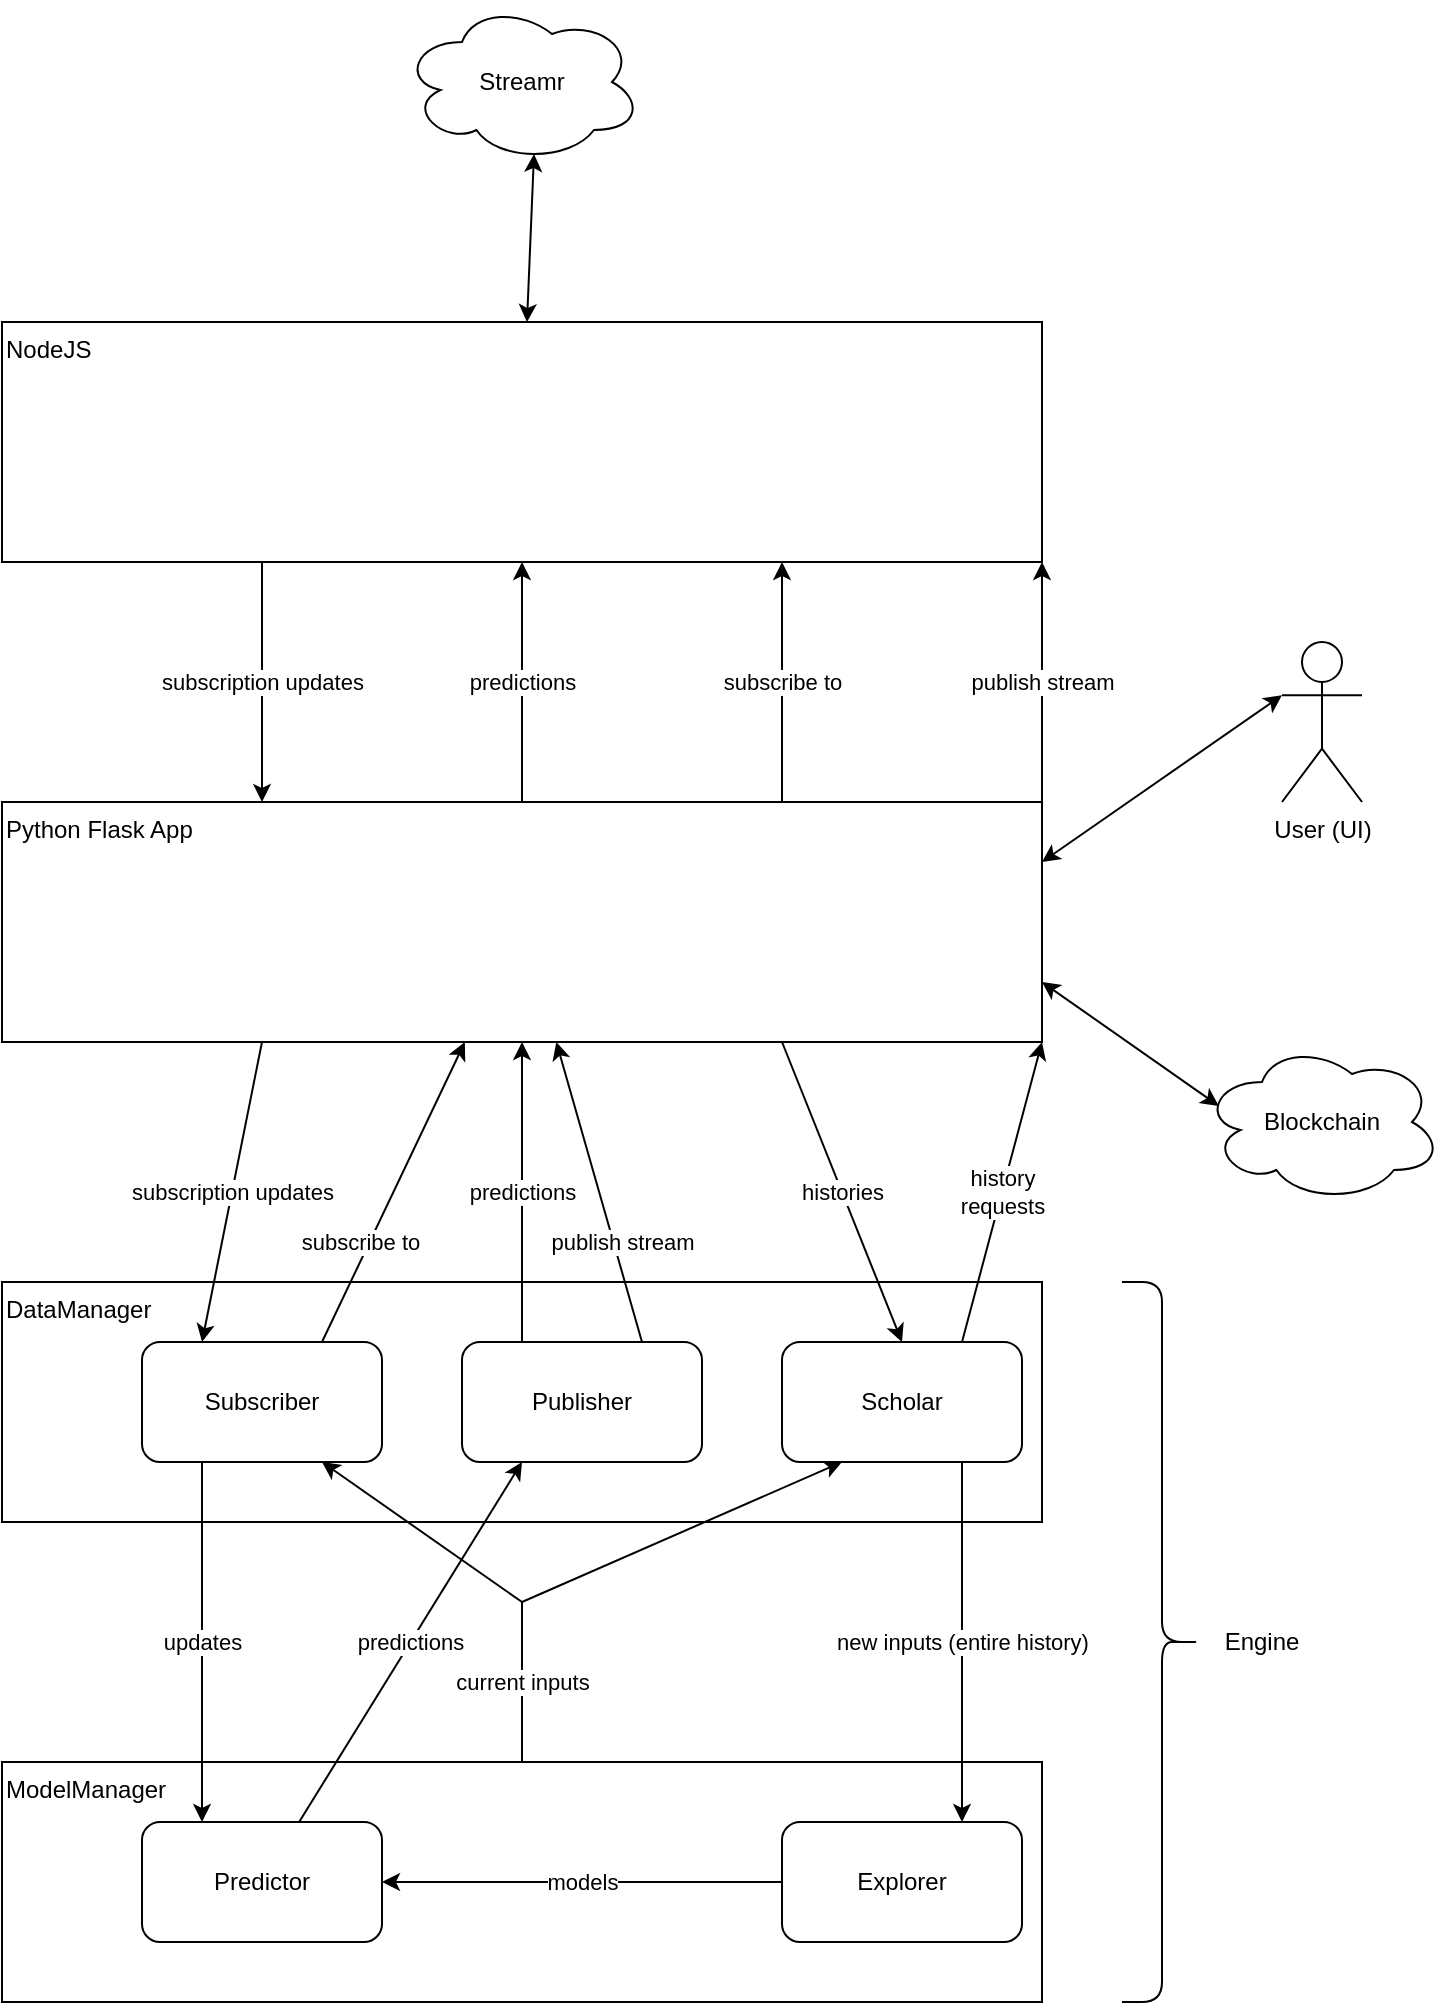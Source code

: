 <mxfile>
    <diagram id="AnMDn8guutcr-QvqUZM-" name="Page-1">
        <mxGraphModel dx="1344" dy="1572" grid="1" gridSize="10" guides="1" tooltips="1" connect="1" arrows="1" fold="1" page="1" pageScale="1" pageWidth="850" pageHeight="1100" math="0" shadow="0">
            <root>
                <mxCell id="0"/>
                <mxCell id="1" parent="0"/>
                <mxCell id="18" value="DataManager" style="rounded=0;whiteSpace=wrap;html=1;align=left;verticalAlign=top;" vertex="1" parent="1">
                    <mxGeometry x="80" y="240" width="520" height="120" as="geometry"/>
                </mxCell>
                <mxCell id="20" value="current inputs" style="edgeStyle=none;html=1;exitX=0.5;exitY=0;exitDx=0;exitDy=0;endArrow=none;endFill=0;" edge="1" parent="1" source="17">
                    <mxGeometry relative="1" as="geometry">
                        <mxPoint x="340" y="400" as="targetPoint"/>
                    </mxGeometry>
                </mxCell>
                <mxCell id="17" value="ModelManager" style="rounded=0;whiteSpace=wrap;html=1;align=left;verticalAlign=top;" vertex="1" parent="1">
                    <mxGeometry x="80" y="480" width="520" height="120" as="geometry"/>
                </mxCell>
                <mxCell id="55" value="subscribe to" style="edgeStyle=none;html=1;exitX=0.75;exitY=0;exitDx=0;exitDy=0;startArrow=none;startFill=0;endArrow=classic;endFill=1;" edge="1" parent="1" source="2" target="29">
                    <mxGeometry x="-0.353" y="3" relative="1" as="geometry">
                        <mxPoint x="-1" as="offset"/>
                    </mxGeometry>
                </mxCell>
                <mxCell id="2" value="Subscriber" style="rounded=1;whiteSpace=wrap;html=1;" vertex="1" parent="1">
                    <mxGeometry x="150" y="270" width="120" height="60" as="geometry"/>
                </mxCell>
                <mxCell id="33" value="predictions" style="edgeStyle=none;html=1;endArrow=classic;endFill=1;startArrow=none;startFill=0;entryX=0.5;entryY=1;entryDx=0;entryDy=0;exitX=0.25;exitY=0;exitDx=0;exitDy=0;" edge="1" parent="1" source="3" target="29">
                    <mxGeometry relative="1" as="geometry"/>
                </mxCell>
                <mxCell id="54" value="publish stream" style="edgeStyle=none;html=1;startArrow=none;startFill=0;endArrow=classic;endFill=1;exitX=0.75;exitY=0;exitDx=0;exitDy=0;" edge="1" parent="1" source="3" target="29">
                    <mxGeometry x="-0.348" y="-4" relative="1" as="geometry">
                        <mxPoint as="offset"/>
                    </mxGeometry>
                </mxCell>
                <mxCell id="3" value="Publisher" style="rounded=1;whiteSpace=wrap;html=1;" vertex="1" parent="1">
                    <mxGeometry x="310" y="270" width="120" height="60" as="geometry"/>
                </mxCell>
                <mxCell id="14" value="new inputs (entire history)" style="edgeStyle=none;html=1;entryX=0.75;entryY=0;entryDx=0;entryDy=0;exitX=0.75;exitY=1;exitDx=0;exitDy=0;" edge="1" parent="1" source="4" target="6">
                    <mxGeometry relative="1" as="geometry"/>
                </mxCell>
                <mxCell id="53" value="history&lt;br&gt;requests" style="edgeStyle=none;html=1;exitX=0.75;exitY=0;exitDx=0;exitDy=0;entryX=1;entryY=1;entryDx=0;entryDy=0;startArrow=none;startFill=0;endArrow=classic;endFill=1;" edge="1" parent="1" source="4" target="29">
                    <mxGeometry relative="1" as="geometry"/>
                </mxCell>
                <mxCell id="4" value="Scholar" style="rounded=1;whiteSpace=wrap;html=1;" vertex="1" parent="1">
                    <mxGeometry x="470" y="270" width="120" height="60" as="geometry"/>
                </mxCell>
                <mxCell id="21" value="predictions" style="edgeStyle=none;html=1;entryX=0.25;entryY=1;entryDx=0;entryDy=0;" edge="1" parent="1" source="5" target="3">
                    <mxGeometry relative="1" as="geometry"/>
                </mxCell>
                <mxCell id="5" value="Predictor" style="rounded=1;whiteSpace=wrap;html=1;" vertex="1" parent="1">
                    <mxGeometry x="150" y="510" width="120" height="60" as="geometry"/>
                </mxCell>
                <mxCell id="13" value="models" style="edgeStyle=none;html=1;" edge="1" parent="1" source="6" target="5">
                    <mxGeometry relative="1" as="geometry"/>
                </mxCell>
                <mxCell id="6" value="Explorer" style="rounded=1;whiteSpace=wrap;html=1;" vertex="1" parent="1">
                    <mxGeometry x="470" y="510" width="120" height="60" as="geometry"/>
                </mxCell>
                <mxCell id="11" value="updates" style="endArrow=classic;html=1;exitX=0.25;exitY=1;exitDx=0;exitDy=0;entryX=0.25;entryY=0;entryDx=0;entryDy=0;" edge="1" parent="1" source="2" target="5">
                    <mxGeometry width="50" height="50" relative="1" as="geometry">
                        <mxPoint x="310" y="540" as="sourcePoint"/>
                        <mxPoint x="360" y="490" as="targetPoint"/>
                    </mxGeometry>
                </mxCell>
                <mxCell id="23" value="" style="endArrow=classic;html=1;entryX=0.25;entryY=1;entryDx=0;entryDy=0;" edge="1" parent="1" target="4">
                    <mxGeometry width="50" height="50" relative="1" as="geometry">
                        <mxPoint x="340" y="400" as="sourcePoint"/>
                        <mxPoint x="330" y="440" as="targetPoint"/>
                    </mxGeometry>
                </mxCell>
                <mxCell id="24" value="" style="endArrow=classic;html=1;entryX=0.75;entryY=1;entryDx=0;entryDy=0;" edge="1" parent="1" target="2">
                    <mxGeometry width="50" height="50" relative="1" as="geometry">
                        <mxPoint x="340" y="400" as="sourcePoint"/>
                        <mxPoint x="480" y="350" as="targetPoint"/>
                    </mxGeometry>
                </mxCell>
                <mxCell id="36" value="subscribe to" style="edgeStyle=none;html=1;exitX=0.75;exitY=0;exitDx=0;exitDy=0;entryX=0.75;entryY=1;entryDx=0;entryDy=0;startArrow=none;startFill=0;endArrow=classic;endFill=1;" edge="1" parent="1" source="29" target="34">
                    <mxGeometry relative="1" as="geometry"/>
                </mxCell>
                <mxCell id="38" value="predictions" style="edgeStyle=none;html=1;exitX=0.5;exitY=0;exitDx=0;exitDy=0;entryX=0.5;entryY=1;entryDx=0;entryDy=0;startArrow=none;startFill=0;endArrow=classic;endFill=1;" edge="1" parent="1" source="29" target="34">
                    <mxGeometry relative="1" as="geometry"/>
                </mxCell>
                <mxCell id="39" value="publish stream" style="edgeStyle=none;html=1;exitX=1;exitY=0;exitDx=0;exitDy=0;entryX=1;entryY=1;entryDx=0;entryDy=0;startArrow=none;startFill=0;endArrow=classic;endFill=1;" edge="1" parent="1" source="29" target="34">
                    <mxGeometry relative="1" as="geometry"/>
                </mxCell>
                <mxCell id="45" style="edgeStyle=none;html=1;exitX=1;exitY=0.25;exitDx=0;exitDy=0;entryX=0;entryY=0.333;entryDx=0;entryDy=0;entryPerimeter=0;startArrow=classic;startFill=1;endArrow=classic;endFill=1;" edge="1" parent="1" source="29" target="41">
                    <mxGeometry relative="1" as="geometry"/>
                </mxCell>
                <mxCell id="50" style="edgeStyle=none;html=1;exitX=1;exitY=0.75;exitDx=0;exitDy=0;entryX=0.07;entryY=0.4;entryDx=0;entryDy=0;entryPerimeter=0;startArrow=classic;startFill=1;endArrow=classic;endFill=1;" edge="1" parent="1" source="29" target="49">
                    <mxGeometry relative="1" as="geometry"/>
                </mxCell>
                <mxCell id="51" value="subscription updates" style="edgeStyle=none;html=1;exitX=0.25;exitY=1;exitDx=0;exitDy=0;startArrow=none;startFill=0;endArrow=classic;endFill=1;entryX=0.25;entryY=0;entryDx=0;entryDy=0;" edge="1" parent="1" source="29" target="2">
                    <mxGeometry relative="1" as="geometry"/>
                </mxCell>
                <mxCell id="52" value="histories" style="edgeStyle=none;html=1;entryX=0.5;entryY=0;entryDx=0;entryDy=0;startArrow=none;startFill=0;endArrow=classic;endFill=1;exitX=0.75;exitY=1;exitDx=0;exitDy=0;" edge="1" parent="1" source="29" target="4">
                    <mxGeometry relative="1" as="geometry"/>
                </mxCell>
                <mxCell id="29" value="Python Flask App" style="rounded=0;whiteSpace=wrap;html=1;align=left;verticalAlign=top;" vertex="1" parent="1">
                    <mxGeometry x="80" width="520" height="120" as="geometry"/>
                </mxCell>
                <mxCell id="37" value="subscription updates" style="edgeStyle=none;html=1;exitX=0.25;exitY=1;exitDx=0;exitDy=0;entryX=0.25;entryY=0;entryDx=0;entryDy=0;startArrow=none;startFill=0;endArrow=classic;endFill=1;" edge="1" parent="1" source="34" target="29">
                    <mxGeometry relative="1" as="geometry"/>
                </mxCell>
                <mxCell id="48" style="edgeStyle=none;html=1;startArrow=classic;startFill=1;endArrow=classic;endFill=1;entryX=0.55;entryY=0.95;entryDx=0;entryDy=0;entryPerimeter=0;" edge="1" parent="1" source="34" target="47">
                    <mxGeometry relative="1" as="geometry">
                        <mxPoint x="360" y="-290" as="targetPoint"/>
                    </mxGeometry>
                </mxCell>
                <mxCell id="34" value="NodeJS" style="rounded=0;whiteSpace=wrap;html=1;align=left;verticalAlign=top;" vertex="1" parent="1">
                    <mxGeometry x="80" y="-240" width="520" height="120" as="geometry"/>
                </mxCell>
                <mxCell id="41" value="User (UI)" style="shape=umlActor;verticalLabelPosition=bottom;verticalAlign=top;html=1;outlineConnect=0;" vertex="1" parent="1">
                    <mxGeometry x="720" y="-80" width="40" height="80" as="geometry"/>
                </mxCell>
                <mxCell id="47" value="Streamr" style="ellipse;shape=cloud;whiteSpace=wrap;html=1;" vertex="1" parent="1">
                    <mxGeometry x="280" y="-400" width="120" height="80" as="geometry"/>
                </mxCell>
                <mxCell id="49" value="Blockchain" style="ellipse;shape=cloud;whiteSpace=wrap;html=1;" vertex="1" parent="1">
                    <mxGeometry x="680" y="120" width="120" height="80" as="geometry"/>
                </mxCell>
                <mxCell id="56" value="" style="shape=curlyBracket;whiteSpace=wrap;html=1;rounded=1;flipH=1;" vertex="1" parent="1">
                    <mxGeometry x="640" y="240" width="40" height="360" as="geometry"/>
                </mxCell>
                <mxCell id="57" value="Engine" style="text;html=1;strokeColor=none;fillColor=none;align=center;verticalAlign=middle;whiteSpace=wrap;rounded=0;" vertex="1" parent="1">
                    <mxGeometry x="680" y="405" width="60" height="30" as="geometry"/>
                </mxCell>
            </root>
        </mxGraphModel>
    </diagram>
</mxfile>